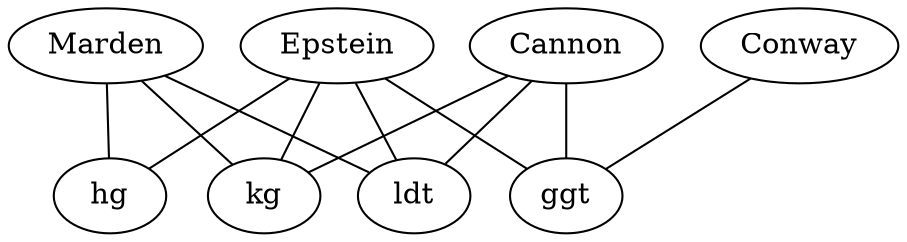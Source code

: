 graph G {
	Marden--ldt;
	Marden--kg;
	Marden--hg;
	Cannon--ldt;
	Cannon--kg;
	Cannon--ggt;
	Epstein--kg;
	Epstein--ldt;
	Epstein--ggt;
	Epstein--hg;
	Conway--ggt;
}
